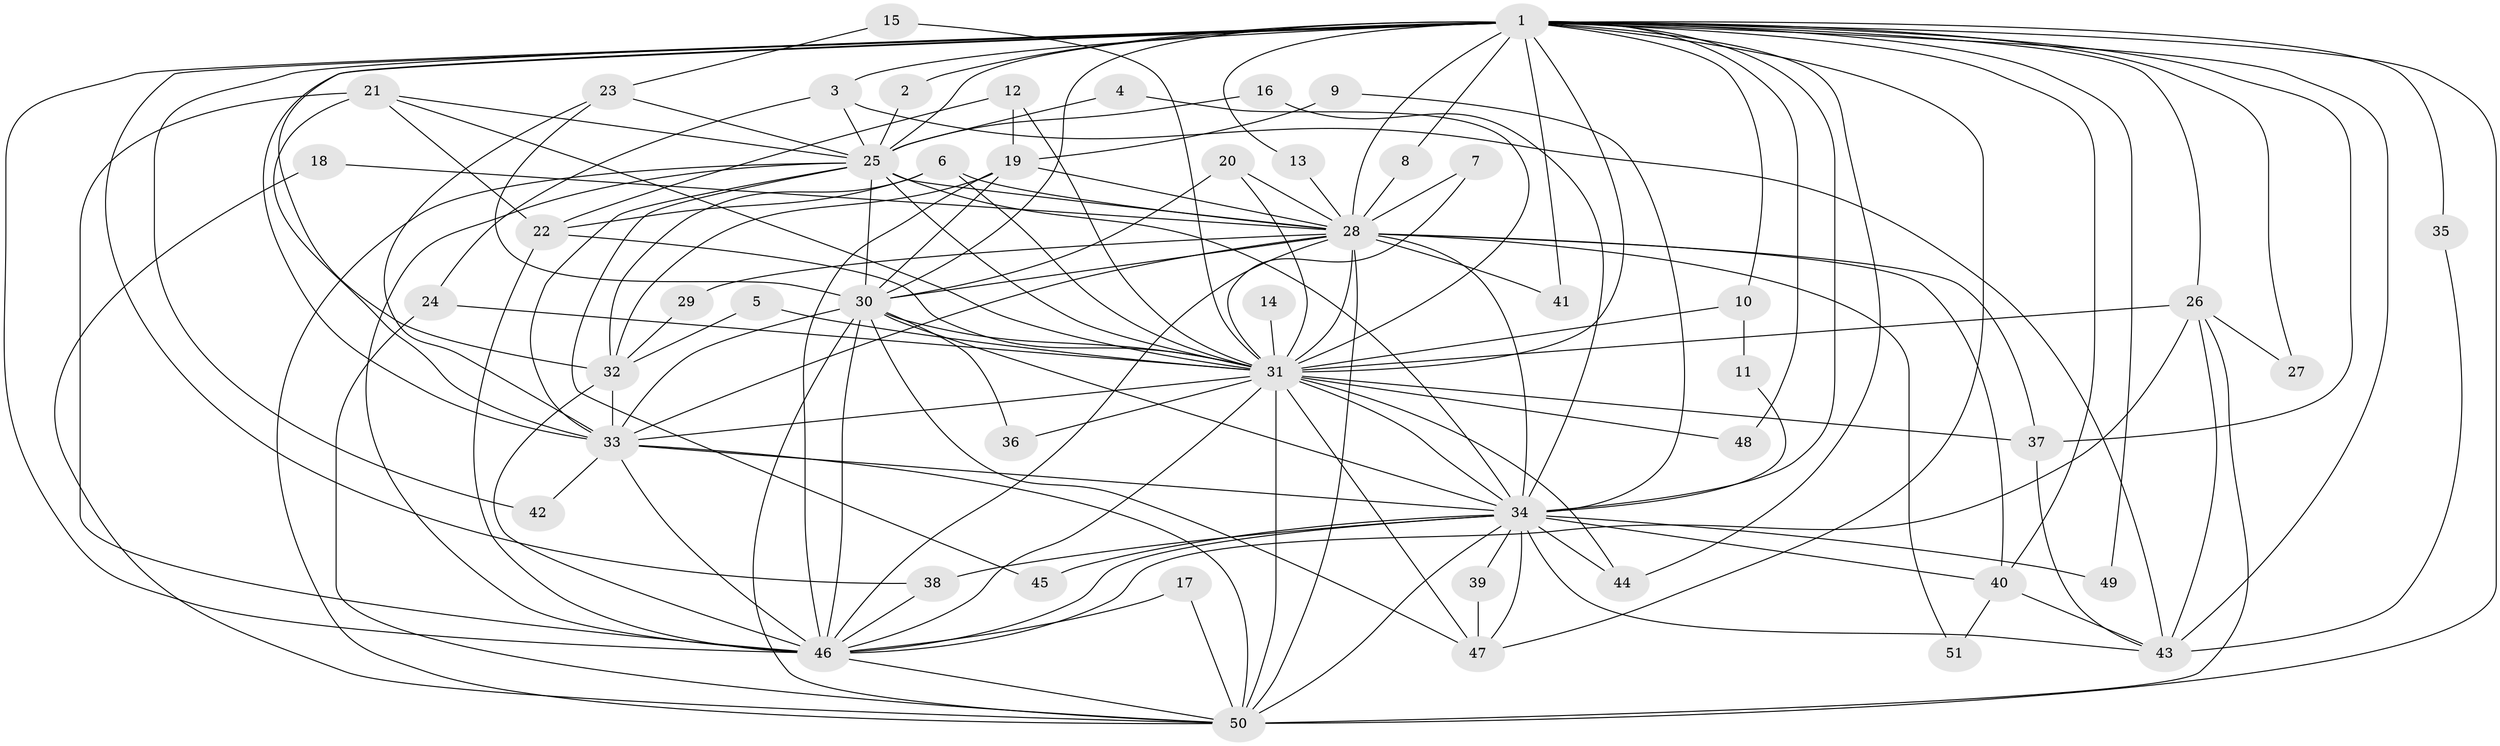 // original degree distribution, {26: 0.009900990099009901, 15: 0.0297029702970297, 24: 0.019801980198019802, 20: 0.009900990099009901, 14: 0.009900990099009901, 34: 0.009900990099009901, 18: 0.009900990099009901, 4: 0.06930693069306931, 6: 0.0297029702970297, 5: 0.04950495049504951, 3: 0.2079207920792079, 2: 0.5346534653465347, 7: 0.009900990099009901}
// Generated by graph-tools (version 1.1) at 2025/25/03/09/25 03:25:52]
// undirected, 51 vertices, 143 edges
graph export_dot {
graph [start="1"]
  node [color=gray90,style=filled];
  1;
  2;
  3;
  4;
  5;
  6;
  7;
  8;
  9;
  10;
  11;
  12;
  13;
  14;
  15;
  16;
  17;
  18;
  19;
  20;
  21;
  22;
  23;
  24;
  25;
  26;
  27;
  28;
  29;
  30;
  31;
  32;
  33;
  34;
  35;
  36;
  37;
  38;
  39;
  40;
  41;
  42;
  43;
  44;
  45;
  46;
  47;
  48;
  49;
  50;
  51;
  1 -- 2 [weight=1.0];
  1 -- 3 [weight=1.0];
  1 -- 8 [weight=1.0];
  1 -- 10 [weight=1.0];
  1 -- 13 [weight=1.0];
  1 -- 25 [weight=3.0];
  1 -- 26 [weight=1.0];
  1 -- 27 [weight=1.0];
  1 -- 28 [weight=2.0];
  1 -- 30 [weight=3.0];
  1 -- 31 [weight=3.0];
  1 -- 32 [weight=1.0];
  1 -- 33 [weight=2.0];
  1 -- 34 [weight=2.0];
  1 -- 35 [weight=1.0];
  1 -- 37 [weight=1.0];
  1 -- 38 [weight=1.0];
  1 -- 40 [weight=1.0];
  1 -- 41 [weight=1.0];
  1 -- 42 [weight=2.0];
  1 -- 43 [weight=2.0];
  1 -- 44 [weight=1.0];
  1 -- 46 [weight=2.0];
  1 -- 47 [weight=1.0];
  1 -- 48 [weight=1.0];
  1 -- 49 [weight=1.0];
  1 -- 50 [weight=2.0];
  2 -- 25 [weight=1.0];
  3 -- 24 [weight=1.0];
  3 -- 25 [weight=1.0];
  3 -- 43 [weight=1.0];
  4 -- 25 [weight=1.0];
  4 -- 31 [weight=1.0];
  5 -- 31 [weight=1.0];
  5 -- 32 [weight=1.0];
  6 -- 22 [weight=1.0];
  6 -- 28 [weight=1.0];
  6 -- 31 [weight=2.0];
  6 -- 32 [weight=1.0];
  7 -- 28 [weight=1.0];
  7 -- 31 [weight=1.0];
  8 -- 28 [weight=1.0];
  9 -- 19 [weight=1.0];
  9 -- 34 [weight=2.0];
  10 -- 11 [weight=1.0];
  10 -- 31 [weight=2.0];
  11 -- 34 [weight=1.0];
  12 -- 19 [weight=1.0];
  12 -- 22 [weight=1.0];
  12 -- 31 [weight=1.0];
  13 -- 28 [weight=1.0];
  14 -- 31 [weight=1.0];
  15 -- 23 [weight=1.0];
  15 -- 31 [weight=1.0];
  16 -- 25 [weight=1.0];
  16 -- 34 [weight=1.0];
  17 -- 46 [weight=1.0];
  17 -- 50 [weight=1.0];
  18 -- 28 [weight=1.0];
  18 -- 50 [weight=1.0];
  19 -- 28 [weight=1.0];
  19 -- 30 [weight=1.0];
  19 -- 32 [weight=1.0];
  19 -- 46 [weight=1.0];
  20 -- 28 [weight=1.0];
  20 -- 30 [weight=1.0];
  20 -- 31 [weight=1.0];
  21 -- 22 [weight=1.0];
  21 -- 25 [weight=2.0];
  21 -- 31 [weight=1.0];
  21 -- 33 [weight=1.0];
  21 -- 46 [weight=2.0];
  22 -- 31 [weight=1.0];
  22 -- 46 [weight=1.0];
  23 -- 25 [weight=1.0];
  23 -- 30 [weight=1.0];
  23 -- 33 [weight=1.0];
  24 -- 31 [weight=2.0];
  24 -- 50 [weight=1.0];
  25 -- 28 [weight=2.0];
  25 -- 30 [weight=1.0];
  25 -- 31 [weight=1.0];
  25 -- 33 [weight=1.0];
  25 -- 34 [weight=2.0];
  25 -- 45 [weight=1.0];
  25 -- 46 [weight=1.0];
  25 -- 50 [weight=1.0];
  26 -- 27 [weight=1.0];
  26 -- 31 [weight=1.0];
  26 -- 43 [weight=1.0];
  26 -- 46 [weight=1.0];
  26 -- 50 [weight=1.0];
  28 -- 29 [weight=1.0];
  28 -- 30 [weight=1.0];
  28 -- 31 [weight=2.0];
  28 -- 33 [weight=1.0];
  28 -- 34 [weight=1.0];
  28 -- 37 [weight=1.0];
  28 -- 40 [weight=1.0];
  28 -- 41 [weight=1.0];
  28 -- 46 [weight=1.0];
  28 -- 50 [weight=2.0];
  28 -- 51 [weight=1.0];
  29 -- 32 [weight=1.0];
  30 -- 31 [weight=2.0];
  30 -- 33 [weight=2.0];
  30 -- 34 [weight=1.0];
  30 -- 36 [weight=1.0];
  30 -- 46 [weight=1.0];
  30 -- 47 [weight=1.0];
  30 -- 50 [weight=2.0];
  31 -- 33 [weight=1.0];
  31 -- 34 [weight=2.0];
  31 -- 36 [weight=1.0];
  31 -- 37 [weight=1.0];
  31 -- 44 [weight=1.0];
  31 -- 46 [weight=1.0];
  31 -- 47 [weight=1.0];
  31 -- 48 [weight=1.0];
  31 -- 50 [weight=2.0];
  32 -- 33 [weight=1.0];
  32 -- 46 [weight=1.0];
  33 -- 34 [weight=1.0];
  33 -- 42 [weight=1.0];
  33 -- 46 [weight=2.0];
  33 -- 50 [weight=1.0];
  34 -- 38 [weight=1.0];
  34 -- 39 [weight=1.0];
  34 -- 40 [weight=1.0];
  34 -- 43 [weight=2.0];
  34 -- 44 [weight=2.0];
  34 -- 45 [weight=1.0];
  34 -- 46 [weight=2.0];
  34 -- 47 [weight=1.0];
  34 -- 49 [weight=1.0];
  34 -- 50 [weight=1.0];
  35 -- 43 [weight=1.0];
  37 -- 43 [weight=1.0];
  38 -- 46 [weight=1.0];
  39 -- 47 [weight=1.0];
  40 -- 43 [weight=1.0];
  40 -- 51 [weight=1.0];
  46 -- 50 [weight=2.0];
}

